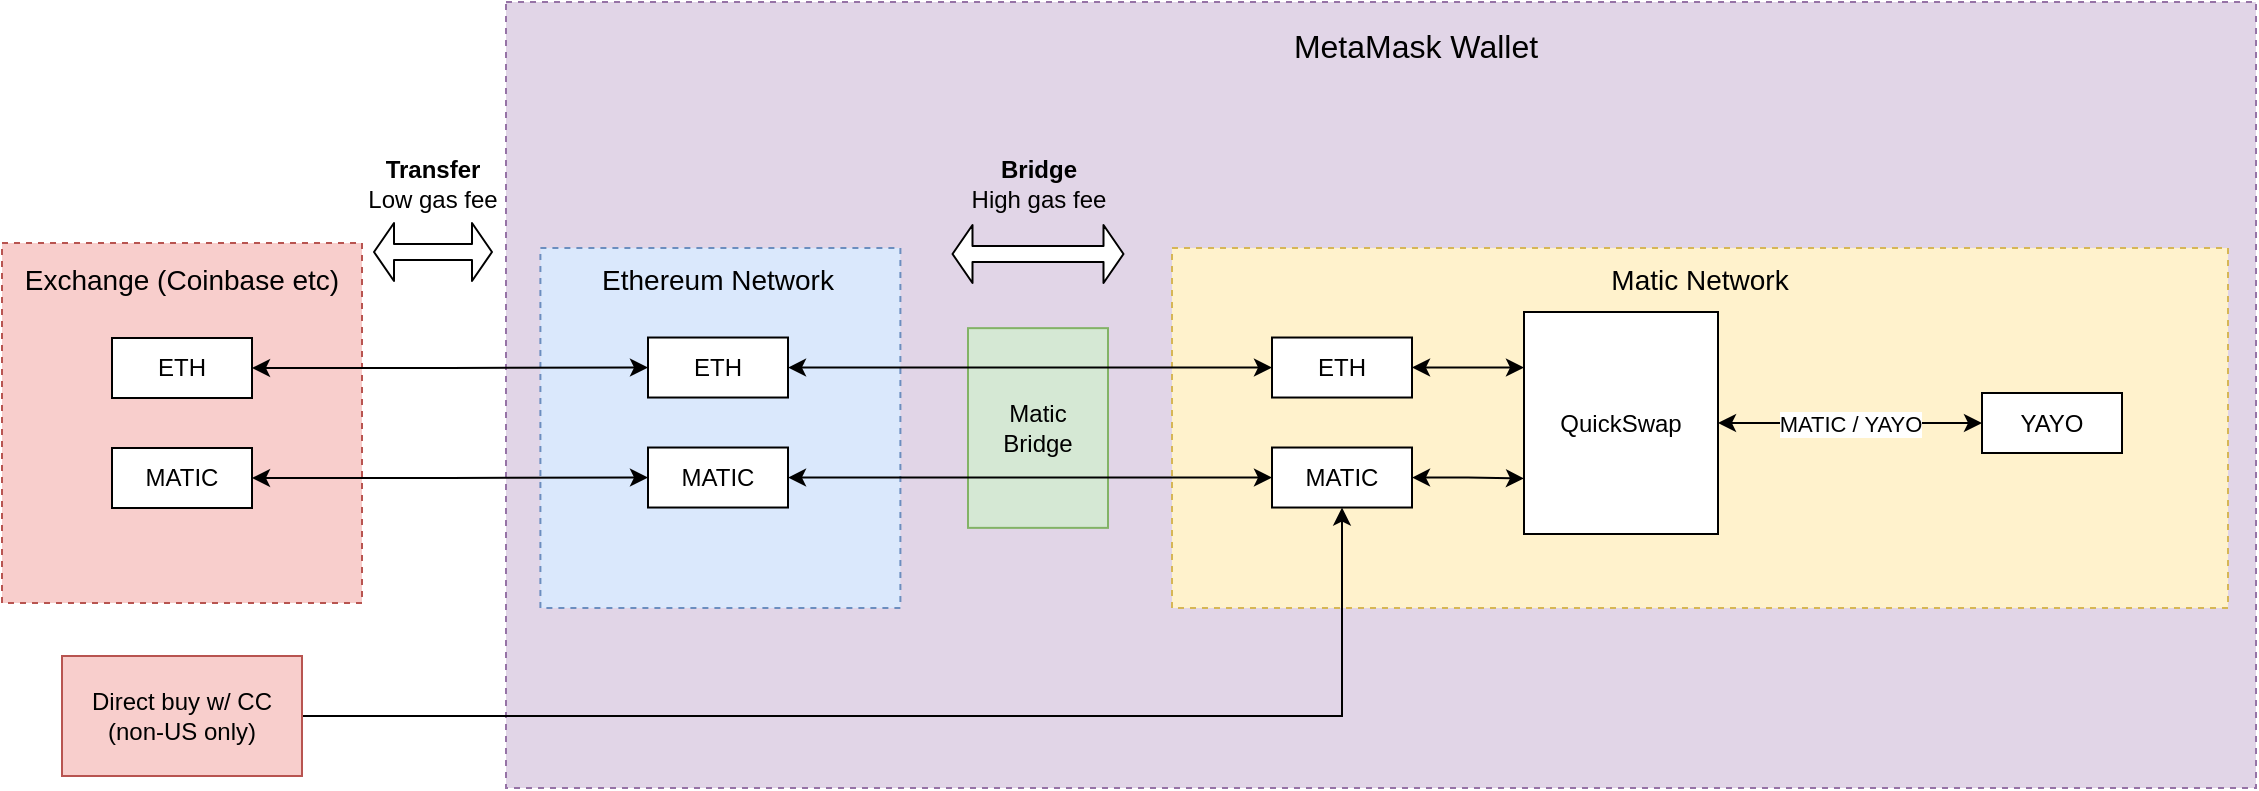 <mxfile version="14.6.13" type="device"><diagram id="BXpXVYc90v0nnxQ19TnA" name="Page-1"><mxGraphModel dx="1298" dy="843" grid="0" gridSize="10" guides="1" tooltips="1" connect="1" arrows="1" fold="1" page="0" pageScale="1" pageWidth="827" pageHeight="1169" math="0" shadow="0"><root><mxCell id="0"/><mxCell id="1" parent="0"/><mxCell id="0qFAtepqO-szBmzJQbjk-1" value="" style="rounded=0;whiteSpace=wrap;html=1;dashed=1;fillColor=#f8cecc;strokeColor=#b85450;" vertex="1" parent="1"><mxGeometry x="15" y="437.5" width="180" height="180" as="geometry"/></mxCell><mxCell id="pBBPPw8ruFpS8gXTTpw1-83" value="" style="rounded=0;whiteSpace=wrap;html=1;dashed=1;fillColor=#e1d5e7;strokeColor=#9673a6;" parent="1" vertex="1"><mxGeometry x="267" y="317" width="875" height="393" as="geometry"/></mxCell><mxCell id="pBBPPw8ruFpS8gXTTpw1-10" value="Matic&lt;br&gt;Bridge" style="rounded=0;whiteSpace=wrap;html=1;fillColor=#d5e8d4;strokeColor=#82b366;" parent="1" vertex="1"><mxGeometry x="498" y="480.08" width="70" height="99.85" as="geometry"/></mxCell><mxCell id="pBBPPw8ruFpS8gXTTpw1-3" value="" style="rounded=0;whiteSpace=wrap;html=1;dashed=1;fillColor=#fff2cc;strokeColor=#d6b656;" parent="1" vertex="1"><mxGeometry x="600" y="440" width="528" height="180" as="geometry"/></mxCell><mxCell id="pBBPPw8ruFpS8gXTTpw1-2" value="" style="rounded=0;whiteSpace=wrap;html=1;dashed=1;fillColor=#dae8fc;strokeColor=#6c8ebf;" parent="1" vertex="1"><mxGeometry x="284.2" y="440" width="180" height="180" as="geometry"/></mxCell><mxCell id="pBBPPw8ruFpS8gXTTpw1-4" style="edgeStyle=orthogonalEdgeStyle;rounded=0;orthogonalLoop=1;jettySize=auto;html=1;exitX=0.5;exitY=1;exitDx=0;exitDy=0;" parent="1" source="pBBPPw8ruFpS8gXTTpw1-3" target="pBBPPw8ruFpS8gXTTpw1-3" edge="1"><mxGeometry relative="1" as="geometry"/></mxCell><mxCell id="pBBPPw8ruFpS8gXTTpw1-67" style="edgeStyle=orthogonalEdgeStyle;rounded=0;orthogonalLoop=1;jettySize=auto;html=1;exitX=1;exitY=0.5;exitDx=0;exitDy=0;entryX=0;entryY=0.5;entryDx=0;entryDy=0;startArrow=classic;startFill=1;" parent="1" source="pBBPPw8ruFpS8gXTTpw1-6" target="pBBPPw8ruFpS8gXTTpw1-8" edge="1"><mxGeometry relative="1" as="geometry"/></mxCell><mxCell id="pBBPPw8ruFpS8gXTTpw1-6" value="ETH" style="rounded=0;whiteSpace=wrap;html=1;" parent="1" vertex="1"><mxGeometry x="338" y="484.76" width="70" height="30" as="geometry"/></mxCell><mxCell id="pBBPPw8ruFpS8gXTTpw1-68" style="edgeStyle=orthogonalEdgeStyle;rounded=0;orthogonalLoop=1;jettySize=auto;html=1;exitX=1;exitY=0.5;exitDx=0;exitDy=0;entryX=0;entryY=0.5;entryDx=0;entryDy=0;startArrow=classic;startFill=1;" parent="1" source="pBBPPw8ruFpS8gXTTpw1-7" target="pBBPPw8ruFpS8gXTTpw1-9" edge="1"><mxGeometry relative="1" as="geometry"/></mxCell><mxCell id="pBBPPw8ruFpS8gXTTpw1-7" value="MATIC" style="rounded=0;whiteSpace=wrap;html=1;" parent="1" vertex="1"><mxGeometry x="338" y="539.76" width="70" height="30" as="geometry"/></mxCell><mxCell id="pBBPPw8ruFpS8gXTTpw1-71" value="" style="edgeStyle=orthogonalEdgeStyle;rounded=0;orthogonalLoop=1;jettySize=auto;html=1;startArrow=classic;startFill=1;entryX=0;entryY=0.25;entryDx=0;entryDy=0;" parent="1" source="pBBPPw8ruFpS8gXTTpw1-8" target="pBBPPw8ruFpS8gXTTpw1-70" edge="1"><mxGeometry relative="1" as="geometry"/></mxCell><mxCell id="pBBPPw8ruFpS8gXTTpw1-8" value="ETH" style="rounded=0;whiteSpace=wrap;html=1;" parent="1" vertex="1"><mxGeometry x="650" y="484.76" width="70" height="30" as="geometry"/></mxCell><mxCell id="pBBPPw8ruFpS8gXTTpw1-72" value="" style="edgeStyle=orthogonalEdgeStyle;rounded=0;orthogonalLoop=1;jettySize=auto;html=1;startArrow=classic;startFill=1;entryX=0;entryY=0.75;entryDx=0;entryDy=0;" parent="1" source="pBBPPw8ruFpS8gXTTpw1-9" target="pBBPPw8ruFpS8gXTTpw1-70" edge="1"><mxGeometry relative="1" as="geometry"/></mxCell><mxCell id="pBBPPw8ruFpS8gXTTpw1-9" value="MATIC" style="rounded=0;whiteSpace=wrap;html=1;" parent="1" vertex="1"><mxGeometry x="650" y="539.76" width="70" height="30" as="geometry"/></mxCell><mxCell id="pBBPPw8ruFpS8gXTTpw1-23" value="YAYO" style="rounded=0;whiteSpace=wrap;html=1;" parent="1" vertex="1"><mxGeometry x="1005" y="512.5" width="70" height="30" as="geometry"/></mxCell><mxCell id="pBBPPw8ruFpS8gXTTpw1-28" value="&lt;font style=&quot;font-size: 14px&quot;&gt;Ethereum Network&lt;/font&gt;" style="text;html=1;strokeColor=none;fillColor=none;align=center;verticalAlign=middle;whiteSpace=wrap;rounded=0;" parent="1" vertex="1"><mxGeometry x="302" y="446" width="142" height="20" as="geometry"/></mxCell><mxCell id="pBBPPw8ruFpS8gXTTpw1-29" value="&lt;font style=&quot;font-size: 14px;&quot;&gt;Matic Network&lt;/font&gt;" style="text;html=1;strokeColor=none;fillColor=none;align=center;verticalAlign=middle;whiteSpace=wrap;rounded=0;fontSize=14;" parent="1" vertex="1"><mxGeometry x="601" y="446" width="526" height="20" as="geometry"/></mxCell><mxCell id="pBBPPw8ruFpS8gXTTpw1-30" value="&lt;b&gt;Transfer&lt;/b&gt;&lt;br&gt;Low gas fee" style="text;html=1;strokeColor=none;fillColor=none;align=center;verticalAlign=middle;whiteSpace=wrap;rounded=0;" parent="1" vertex="1"><mxGeometry x="165" y="398" width="131" height="20" as="geometry"/></mxCell><mxCell id="pBBPPw8ruFpS8gXTTpw1-31" value="" style="shape=flexArrow;endArrow=classic;html=1;startArrow=block;fillColor=#ffffff;width=8;rounded=1;endSize=3;startSize=3;" parent="1" edge="1"><mxGeometry width="50" height="50" relative="1" as="geometry"><mxPoint x="200.5" y="442" as="sourcePoint"/><mxPoint x="260.5" y="442" as="targetPoint"/></mxGeometry></mxCell><mxCell id="pBBPPw8ruFpS8gXTTpw1-32" value="&lt;b&gt;Bridge&lt;/b&gt;&lt;br&gt;High gas fee" style="text;html=1;strokeColor=none;fillColor=none;align=center;verticalAlign=middle;whiteSpace=wrap;rounded=0;" parent="1" vertex="1"><mxGeometry x="474.5" y="398" width="117" height="20" as="geometry"/></mxCell><mxCell id="pBBPPw8ruFpS8gXTTpw1-61" style="edgeStyle=orthogonalEdgeStyle;rounded=0;orthogonalLoop=1;jettySize=auto;html=1;exitX=1;exitY=0.5;exitDx=0;exitDy=0;startArrow=none;startFill=0;entryX=0.5;entryY=1;entryDx=0;entryDy=0;" parent="1" source="pBBPPw8ruFpS8gXTTpw1-60" target="pBBPPw8ruFpS8gXTTpw1-9" edge="1"><mxGeometry relative="1" as="geometry"><mxPoint x="494.828" y="748.552" as="targetPoint"/></mxGeometry></mxCell><mxCell id="pBBPPw8ruFpS8gXTTpw1-60" value="Direct buy w/ CC&lt;br&gt;(non-US only)" style="rounded=0;whiteSpace=wrap;html=1;fillColor=#f8cecc;strokeColor=#b85450;" parent="1" vertex="1"><mxGeometry x="45" y="644" width="120" height="60" as="geometry"/></mxCell><mxCell id="pBBPPw8ruFpS8gXTTpw1-65" style="edgeStyle=orthogonalEdgeStyle;rounded=0;orthogonalLoop=1;jettySize=auto;html=1;exitX=0.5;exitY=1;exitDx=0;exitDy=0;startArrow=none;startFill=0;" parent="1" edge="1"><mxGeometry relative="1" as="geometry"><mxPoint x="801.5" y="607" as="sourcePoint"/><mxPoint x="801.5" y="607" as="targetPoint"/></mxGeometry></mxCell><mxCell id="pBBPPw8ruFpS8gXTTpw1-79" value="" style="edgeStyle=orthogonalEdgeStyle;rounded=0;orthogonalLoop=1;jettySize=auto;html=1;startArrow=classic;startFill=1;" parent="1" source="pBBPPw8ruFpS8gXTTpw1-70" target="pBBPPw8ruFpS8gXTTpw1-23" edge="1"><mxGeometry relative="1" as="geometry"/></mxCell><mxCell id="pBBPPw8ruFpS8gXTTpw1-80" value="MATIC / YAYO" style="edgeLabel;html=1;align=center;verticalAlign=middle;resizable=0;points=[];" parent="pBBPPw8ruFpS8gXTTpw1-79" vertex="1" connectable="0"><mxGeometry x="-0.063" relative="1" as="geometry"><mxPoint x="4" as="offset"/></mxGeometry></mxCell><mxCell id="pBBPPw8ruFpS8gXTTpw1-70" value="QuickSwap" style="rounded=0;whiteSpace=wrap;html=1;" parent="1" vertex="1"><mxGeometry x="776" y="472" width="97" height="111" as="geometry"/></mxCell><mxCell id="pBBPPw8ruFpS8gXTTpw1-77" style="edgeStyle=orthogonalEdgeStyle;rounded=0;orthogonalLoop=1;jettySize=auto;html=1;exitX=1;exitY=0.5;exitDx=0;exitDy=0;entryX=0;entryY=0.5;entryDx=0;entryDy=0;startArrow=classic;startFill=1;" parent="1" source="pBBPPw8ruFpS8gXTTpw1-75" target="pBBPPw8ruFpS8gXTTpw1-6" edge="1"><mxGeometry relative="1" as="geometry"/></mxCell><mxCell id="pBBPPw8ruFpS8gXTTpw1-75" value="ETH" style="rounded=0;whiteSpace=wrap;html=1;" parent="1" vertex="1"><mxGeometry x="70" y="485" width="70" height="30" as="geometry"/></mxCell><mxCell id="pBBPPw8ruFpS8gXTTpw1-78" style="edgeStyle=orthogonalEdgeStyle;rounded=0;orthogonalLoop=1;jettySize=auto;html=1;exitX=1;exitY=0.5;exitDx=0;exitDy=0;entryX=0;entryY=0.5;entryDx=0;entryDy=0;startArrow=classic;startFill=1;" parent="1" source="pBBPPw8ruFpS8gXTTpw1-76" target="pBBPPw8ruFpS8gXTTpw1-7" edge="1"><mxGeometry relative="1" as="geometry"/></mxCell><mxCell id="pBBPPw8ruFpS8gXTTpw1-76" value="MATIC" style="rounded=0;whiteSpace=wrap;html=1;" parent="1" vertex="1"><mxGeometry x="70" y="540" width="70" height="30" as="geometry"/></mxCell><mxCell id="pBBPPw8ruFpS8gXTTpw1-82" value="Exchange (Coinbase etc)" style="text;html=1;strokeColor=none;fillColor=none;align=center;verticalAlign=middle;whiteSpace=wrap;rounded=0;fontSize=14;" parent="1" vertex="1"><mxGeometry x="14" y="446" width="182" height="20" as="geometry"/></mxCell><mxCell id="pBBPPw8ruFpS8gXTTpw1-84" value="&lt;font style=&quot;font-size: 16px&quot;&gt;MetaMask Wallet&lt;/font&gt;" style="text;html=1;strokeColor=none;fillColor=none;align=center;verticalAlign=middle;whiteSpace=wrap;rounded=0;" parent="1" vertex="1"><mxGeometry x="631.5" y="326" width="180" height="25" as="geometry"/></mxCell><mxCell id="0qFAtepqO-szBmzJQbjk-2" value="" style="shape=flexArrow;endArrow=classic;html=1;startArrow=block;fillColor=#ffffff;width=8;rounded=1;endSize=3;startSize=3;" edge="1" parent="1"><mxGeometry width="50" height="50" relative="1" as="geometry"><mxPoint x="489.75" y="443" as="sourcePoint"/><mxPoint x="576.25" y="443" as="targetPoint"/></mxGeometry></mxCell></root></mxGraphModel></diagram></mxfile>